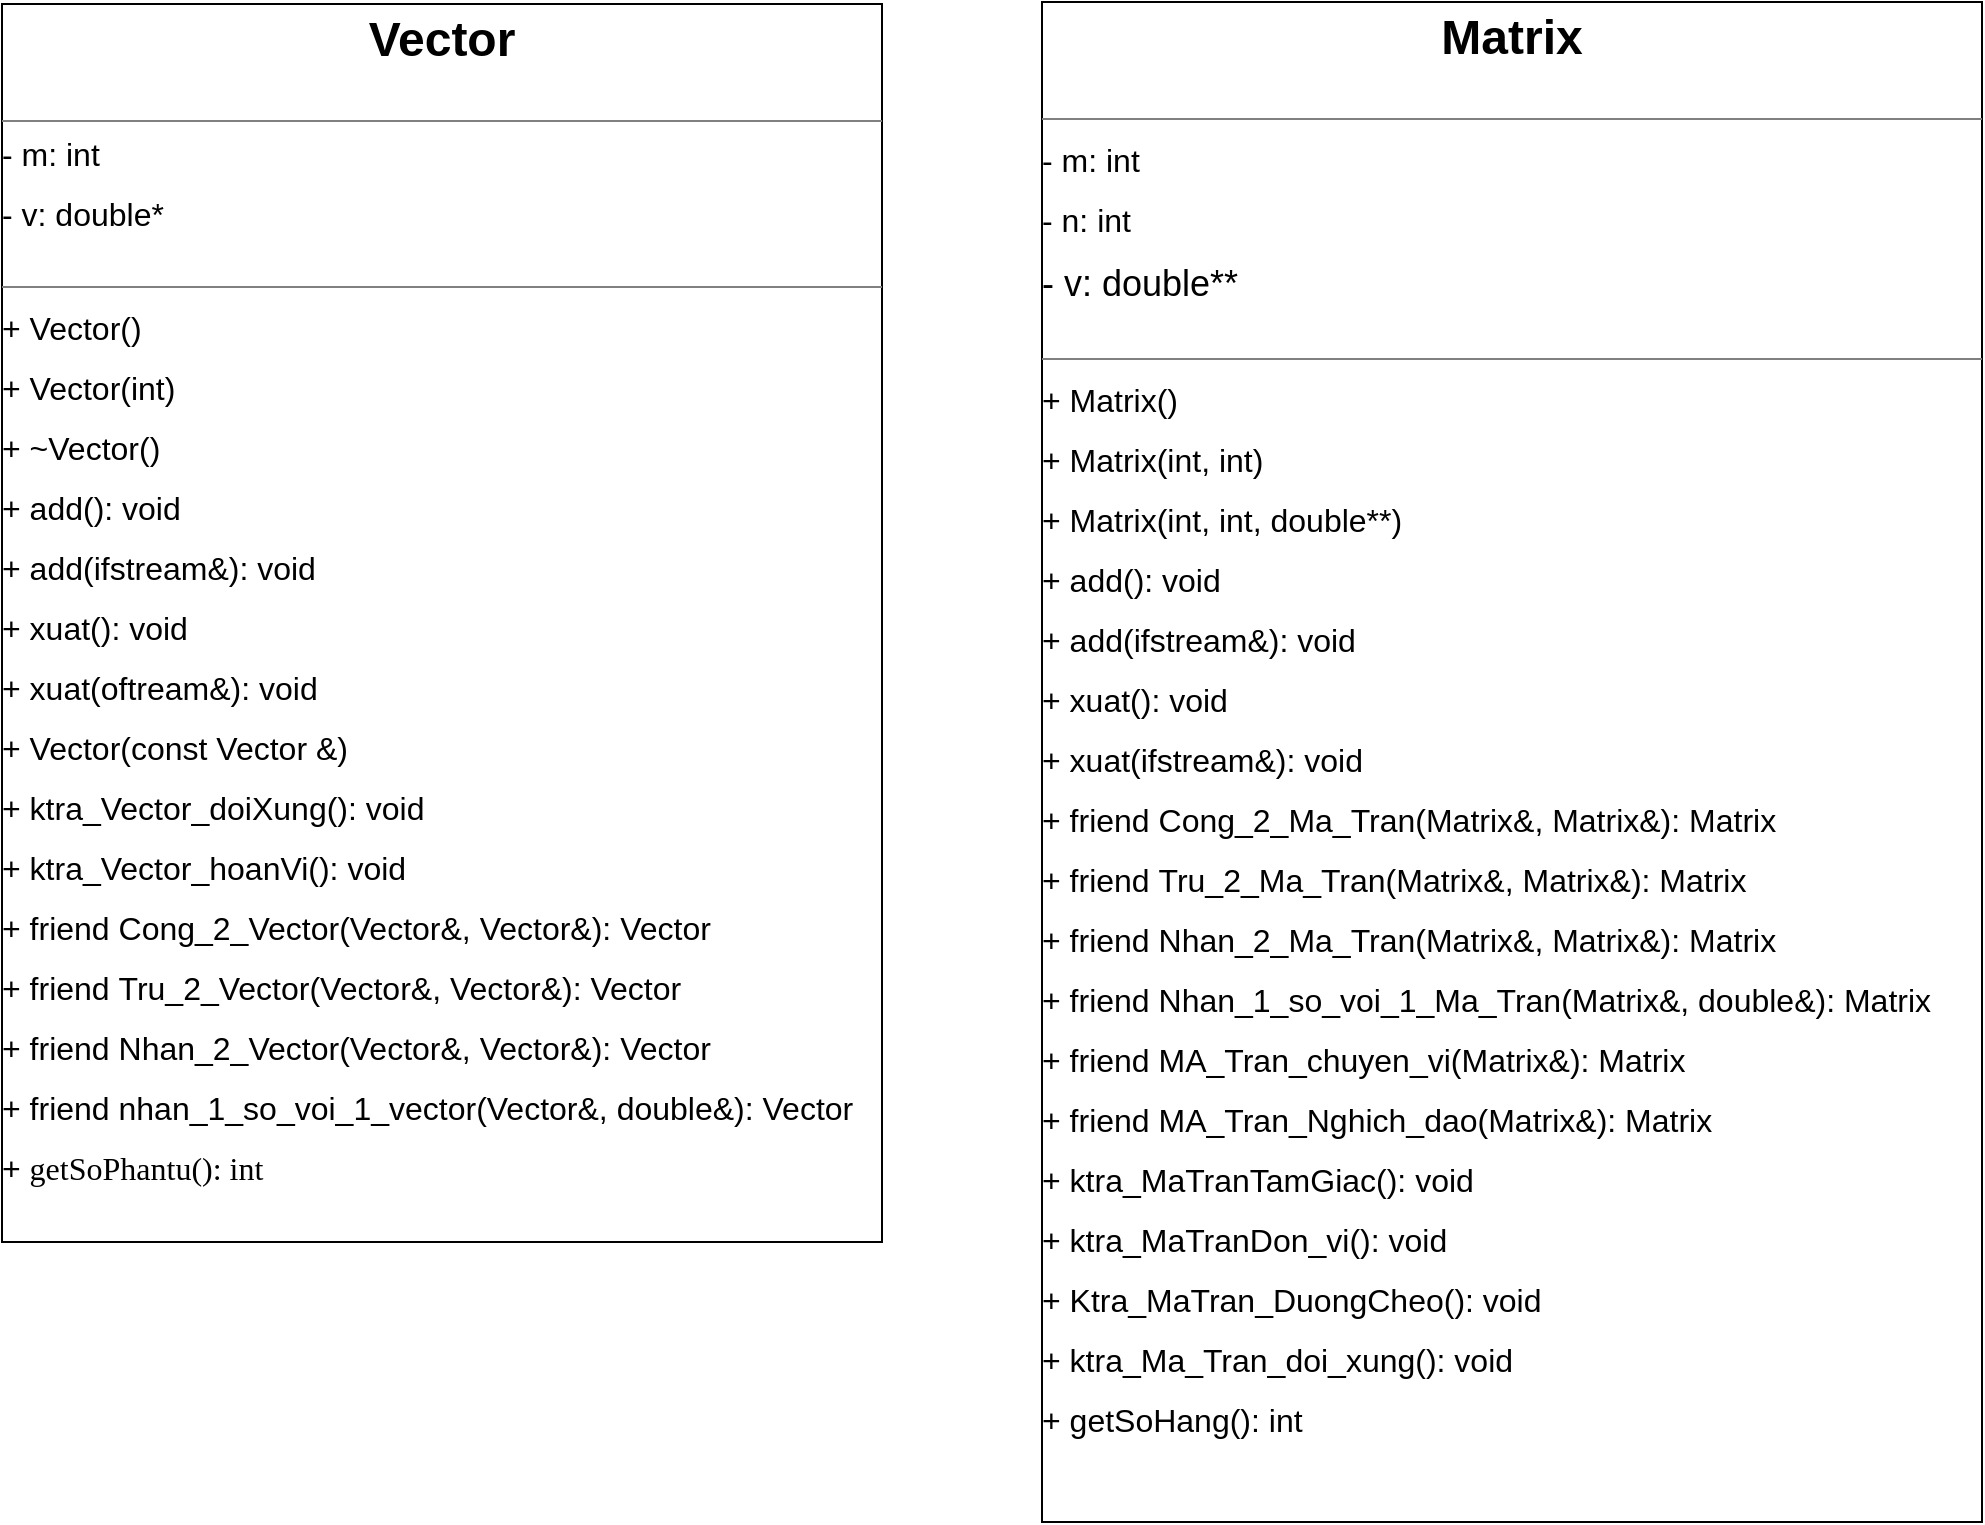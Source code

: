 <mxfile version="21.5.0" type="device">
  <diagram name="Trang-1" id="dzVIdA4Ulef_AZbk8khy">
    <mxGraphModel dx="2725" dy="1085" grid="1" gridSize="10" guides="1" tooltips="1" connect="1" arrows="1" fold="1" page="1" pageScale="1" pageWidth="827" pageHeight="1169" math="0" shadow="0">
      <root>
        <mxCell id="0" />
        <mxCell id="1" parent="0" />
        <mxCell id="0rNgzk1Gw55AzvBIa4_6-2" value="&lt;p style=&quot;margin: 3pt 0cm 0cm; text-align: center; line-height: normal; background-image: initial; background-position: initial; background-size: initial; background-repeat: initial; background-attachment: initial; background-origin: initial; background-clip: initial;&quot; align=&quot;center&quot; class=&quot;MsoNormal&quot;&gt;&lt;font style=&quot;font-size: 24px;&quot;&gt;&lt;b style=&quot;&quot;&gt;Vector&lt;/b&gt;&lt;/font&gt;&lt;/p&gt;&lt;div style=&quot;margin-bottom:0cm;line-height:normal&quot; class=&quot;MsoNormal&quot;&gt;&lt;font size=&quot;3&quot;&gt;&lt;span style=&quot;font-family: &amp;quot;Times New Roman&amp;quot;, serif;&quot;&gt;&lt;br&gt;&lt;hr align=&quot;left&quot; noshade=&quot;&quot; width=&quot;100%&quot; size=&quot;1&quot;&gt;&lt;/span&gt;&lt;span style=&quot;background-color: initial; font-family: Helvetica, sans-serif;&quot;&gt;- m: int&lt;/span&gt;&lt;span style=&quot;font-family: &amp;quot;Times New Roman&amp;quot;, serif;&quot;&gt;&lt;br&gt;&lt;/span&gt;&lt;/font&gt;&lt;/div&gt;&lt;p style=&quot;margin-bottom:0cm;line-height:normal&quot; class=&quot;MsoNormal&quot;&gt;&lt;span style=&quot;font-family: Helvetica, sans-serif; background-color: initial;&quot;&gt;&lt;font size=&quot;3&quot;&gt;-&amp;nbsp;v:&amp;nbsp;double*&lt;/font&gt;&lt;/span&gt;&lt;/p&gt;&lt;div style=&quot;margin-bottom:0cm;line-height:normal&quot; class=&quot;MsoNormal&quot;&gt;&lt;span style=&quot;font-family: &amp;quot;Times New Roman&amp;quot;, serif;&quot;&gt;&lt;font size=&quot;3&quot;&gt;&lt;br&gt;&lt;hr align=&quot;left&quot; noshade=&quot;&quot; width=&quot;100%&quot; size=&quot;1&quot;&gt;&lt;/font&gt;&lt;/span&gt;&lt;/div&gt;&lt;p style=&quot;margin-bottom: 0cm; line-height: normal; background-image: initial; background-position: initial; background-size: initial; background-repeat: initial; background-attachment: initial; background-origin: initial; background-clip: initial;&quot; class=&quot;MsoNormal&quot;&gt;&lt;font size=&quot;3&quot;&gt;&lt;span style=&quot;font-family: Helvetica, sans-serif;&quot;&gt;+ Vector()&lt;/span&gt;&lt;span style=&quot;font-family: Helvetica, sans-serif;&quot;&gt;&lt;/span&gt;&lt;/font&gt;&lt;/p&gt;&lt;p style=&quot;margin-bottom: 0cm; line-height: normal; background-image: initial; background-position: initial; background-size: initial; background-repeat: initial; background-attachment: initial; background-origin: initial; background-clip: initial;&quot; class=&quot;MsoNormal&quot;&gt;&lt;font size=&quot;3&quot;&gt;&lt;span style=&quot;font-family: Helvetica, sans-serif;&quot;&gt;+ Vector(int)&lt;/span&gt;&lt;span style=&quot;font-family: Helvetica, sans-serif;&quot;&gt;&lt;/span&gt;&lt;/font&gt;&lt;/p&gt;&lt;p style=&quot;margin-bottom: 0cm; line-height: normal; background-image: initial; background-position: initial; background-size: initial; background-repeat: initial; background-attachment: initial; background-origin: initial; background-clip: initial;&quot; class=&quot;MsoNormal&quot;&gt;&lt;font size=&quot;3&quot;&gt;&lt;span style=&quot;font-family: Helvetica, sans-serif;&quot;&gt;+ ~Vector()&lt;/span&gt;&lt;span style=&quot;font-family: Helvetica, sans-serif;&quot;&gt;&lt;/span&gt;&lt;/font&gt;&lt;/p&gt;&lt;p style=&quot;margin-bottom: 0cm; line-height: normal; background-image: initial; background-position: initial; background-size: initial; background-repeat: initial; background-attachment: initial; background-origin: initial; background-clip: initial;&quot; class=&quot;MsoNormal&quot;&gt;&lt;span style=&quot;font-family: Helvetica, sans-serif;&quot;&gt;&lt;font size=&quot;3&quot;&gt;+&amp;nbsp;add():&amp;nbsp;void&lt;/font&gt;&lt;/span&gt;&lt;/p&gt;&lt;p style=&quot;margin-bottom: 0cm; line-height: normal; background-image: initial; background-position: initial; background-size: initial; background-repeat: initial; background-attachment: initial; background-origin: initial; background-clip: initial;&quot; class=&quot;MsoNormal&quot;&gt;&lt;span style=&quot;font-family: Helvetica, sans-serif;&quot;&gt;&lt;font size=&quot;3&quot;&gt;+&amp;nbsp;add(ifstream&amp;amp;):&amp;nbsp;void&lt;/font&gt;&lt;/span&gt;&lt;/p&gt;&lt;p style=&quot;margin-bottom: 0cm; line-height: normal; background-image: initial; background-position: initial; background-size: initial; background-repeat: initial; background-attachment: initial; background-origin: initial; background-clip: initial;&quot; class=&quot;MsoNormal&quot;&gt;&lt;span style=&quot;font-family: Helvetica, sans-serif;&quot;&gt;&lt;font size=&quot;3&quot;&gt;+&amp;nbsp;xuat():&amp;nbsp;void&lt;/font&gt;&lt;/span&gt;&lt;/p&gt;&lt;p style=&quot;margin-bottom: 0cm; line-height: normal; background-image: initial; background-position: initial; background-size: initial; background-repeat: initial; background-attachment: initial; background-origin: initial; background-clip: initial;&quot; class=&quot;MsoNormal&quot;&gt;&lt;span style=&quot;font-family: Helvetica, sans-serif;&quot;&gt;&lt;font size=&quot;3&quot;&gt;+&amp;nbsp;xuat(oftream&amp;amp;):&amp;nbsp;void&lt;/font&gt;&lt;/span&gt;&lt;/p&gt;&lt;p style=&quot;margin-bottom: 0cm; line-height: normal; background-image: initial; background-position: initial; background-size: initial; background-repeat: initial; background-attachment: initial; background-origin: initial; background-clip: initial;&quot; class=&quot;MsoNormal&quot;&gt;&lt;span style=&quot;font-family: Helvetica, sans-serif;&quot;&gt;&lt;font size=&quot;3&quot;&gt;+ Vector(const Vector &amp;amp;)&lt;/font&gt;&lt;/span&gt;&lt;/p&gt;&lt;p style=&quot;margin-bottom: 0cm; line-height: normal; background-image: initial; background-position: initial; background-size: initial; background-repeat: initial; background-attachment: initial; background-origin: initial; background-clip: initial;&quot; class=&quot;MsoNormal&quot;&gt;&lt;span style=&quot;font-family: Helvetica, sans-serif;&quot;&gt;&lt;font size=&quot;3&quot;&gt;+&amp;nbsp;ktra_Vector_doiXung():&amp;nbsp;void&lt;/font&gt;&lt;/span&gt;&lt;/p&gt;&lt;p style=&quot;margin-bottom: 0cm; line-height: normal; background-image: initial; background-position: initial; background-size: initial; background-repeat: initial; background-attachment: initial; background-origin: initial; background-clip: initial;&quot; class=&quot;MsoNormal&quot;&gt;&lt;span style=&quot;font-family: Helvetica, sans-serif;&quot;&gt;&lt;font size=&quot;3&quot;&gt;+&amp;nbsp;ktra_Vector_hoanVi():&amp;nbsp;void&lt;/font&gt;&lt;/span&gt;&lt;/p&gt;&lt;p style=&quot;margin-bottom: 0cm; line-height: normal; background-image: initial; background-position: initial; background-size: initial; background-repeat: initial; background-attachment: initial; background-origin: initial; background-clip: initial;&quot; class=&quot;MsoNormal&quot;&gt;&lt;font size=&quot;3&quot;&gt;&lt;span style=&quot;font-family: Helvetica, sans-serif;&quot;&gt;+&amp;nbsp;friend&amp;nbsp;Cong_2_Vector(Vector&amp;amp;, Vector&amp;amp;):&amp;nbsp;Vector&lt;/span&gt;&lt;span style=&quot;font-family: Helvetica, sans-serif;&quot;&gt;&lt;/span&gt;&lt;/font&gt;&lt;/p&gt;&lt;p style=&quot;margin-bottom: 0cm; line-height: normal; background-image: initial; background-position: initial; background-size: initial; background-repeat: initial; background-attachment: initial; background-origin: initial; background-clip: initial;&quot; class=&quot;MsoNormal&quot;&gt;&lt;font size=&quot;3&quot;&gt;&lt;span style=&quot;font-family: Helvetica, sans-serif;&quot;&gt;+&amp;nbsp;friend&amp;nbsp;Tru_2_Vector(Vector&amp;amp;, Vector&amp;amp;):&amp;nbsp;Vector&lt;/span&gt;&lt;span style=&quot;font-family: Helvetica, sans-serif;&quot;&gt;&lt;/span&gt;&lt;/font&gt;&lt;/p&gt;&lt;p style=&quot;margin-bottom: 0cm; line-height: normal; background-image: initial; background-position: initial; background-size: initial; background-repeat: initial; background-attachment: initial; background-origin: initial; background-clip: initial;&quot; class=&quot;MsoNormal&quot;&gt;&lt;font size=&quot;3&quot;&gt;&lt;span style=&quot;font-family: Helvetica, sans-serif;&quot;&gt;+&amp;nbsp;friend&amp;nbsp;Nhan_2_Vector(Vector&amp;amp;, Vector&amp;amp;):&amp;nbsp;Vector&lt;/span&gt;&lt;span style=&quot;font-family: Helvetica, sans-serif;&quot;&gt;&lt;/span&gt;&lt;/font&gt;&lt;/p&gt;&lt;p style=&quot;margin-bottom: 0cm; line-height: normal; background-image: initial; background-position: initial; background-size: initial; background-repeat: initial; background-attachment: initial; background-origin: initial; background-clip: initial;&quot; class=&quot;MsoNormal&quot;&gt;&lt;font size=&quot;3&quot;&gt;&lt;span style=&quot;font-family: Helvetica, sans-serif;&quot;&gt;+&amp;nbsp;friend&amp;nbsp;nhan_1_so_voi_1_vector(Vector&amp;amp;, double&amp;amp;):&amp;nbsp;Vector&lt;/span&gt;&lt;span style=&quot;font-family: Helvetica, sans-serif;&quot;&gt;&lt;/span&gt;&lt;/font&gt;&lt;/p&gt;&lt;p style=&quot;margin-bottom: 0cm; line-height: normal; background-image: initial; background-position: initial; background-size: initial; background-repeat: initial; background-attachment: initial; background-origin: initial; background-clip: initial;&quot; class=&quot;MsoNormal&quot;&gt;&lt;font size=&quot;3&quot;&gt;&lt;span style=&quot;font-family: Helvetica, sans-serif;&quot;&gt;+&amp;nbsp;&lt;/span&gt;&lt;span style=&quot;font-family: Consolas;&quot;&gt;getSoPhantu():&amp;nbsp;int&lt;/span&gt;&lt;span style=&quot;font-size:&lt;br/&gt;9.0pt;font-family:&amp;quot;Helvetica&amp;quot;,sans-serif;mso-fareast-font-family:&amp;quot;Times New Roman&amp;quot;;&lt;br/&gt;mso-bidi-font-family:&amp;quot;Times New Roman&amp;quot;;mso-font-kerning:0pt;mso-ligatures:none;&lt;br/&gt;mso-fareast-language:VI&quot;&gt;&lt;/span&gt;&lt;/font&gt;&lt;/p&gt;&lt;p style=&quot;margin:0px;margin-top:4px;text-align:center;&quot;&gt;&lt;font size=&quot;3&quot;&gt;&lt;br&gt;&lt;br&gt;&lt;br&gt;&lt;br&gt;&lt;br&gt;&lt;br&gt;&lt;br&gt;&lt;br&gt;&lt;br&gt;&lt;br&gt;&lt;br&gt;&lt;br&gt;&lt;br&gt;&lt;br&gt;&lt;br&gt;&lt;br&gt;&lt;br&gt;&lt;br&gt;&lt;br&gt;&lt;br&gt;&lt;br&gt;&lt;br&gt;&lt;br&gt;&lt;br&gt;&lt;br&gt;&lt;br&gt;&lt;br&gt;&lt;br&gt;&lt;br&gt;&lt;br&gt;&lt;br&gt;&lt;br&gt;&lt;br&gt;&lt;br&gt;&lt;br&gt;&lt;br&gt;&lt;br&gt;&lt;br&gt;&lt;br&gt;&lt;br&gt;&lt;/font&gt;&lt;/p&gt;&lt;p class=&quot;MsoNormal&quot;&gt;&lt;font size=&quot;3&quot;&gt;&amp;nbsp;&lt;/font&gt;&lt;/p&gt;&lt;p style=&quot;line-height: normal; margin: 0pt 0in; text-indent: 0in; direction: ltr; unicode-bidi: embed; word-break: normal;&quot;&gt;&lt;/p&gt;" style="verticalAlign=top;align=left;overflow=fill;fontSize=12;fontFamily=Helvetica;html=1;whiteSpace=wrap;" parent="1" vertex="1">
          <mxGeometry x="350" y="161" width="440" height="619" as="geometry" />
        </mxCell>
        <mxCell id="0rNgzk1Gw55AzvBIa4_6-6" value="&lt;p style=&quot;margin: 3pt 0cm 0cm; text-align: center; line-height: normal; background-image: initial; background-position: initial; background-size: initial; background-repeat: initial; background-attachment: initial; background-origin: initial; background-clip: initial;&quot; align=&quot;center&quot; class=&quot;MsoNormal&quot;&gt;&lt;span style=&quot;font-style: normal;&quot;&gt;&lt;font style=&quot;font-size: 24px;&quot;&gt;&lt;font style=&quot;&quot;&gt;&lt;b style=&quot;&quot;&gt;Matrix&lt;/b&gt;&lt;/font&gt;&lt;span style=&quot;font-family: Helvetica, sans-serif;&quot;&gt;&lt;/span&gt;&lt;/font&gt;&lt;/span&gt;&lt;/p&gt;&lt;div style=&quot;margin-bottom:0cm;line-height:normal&quot; class=&quot;MsoNormal&quot;&gt;&lt;span style=&quot;font-size: 12pt; font-family: &amp;quot;Times New Roman&amp;quot;, serif; font-style: normal;&quot;&gt;&lt;br&gt;&lt;hr align=&quot;left&quot; noshade=&quot;&quot; width=&quot;100%&quot; size=&quot;1&quot;&gt;&lt;/span&gt;&lt;/div&gt;&lt;p style=&quot;margin-bottom: 0cm; line-height: normal; background-image: initial; background-position: initial; background-size: initial; background-repeat: initial; background-attachment: initial; background-origin: initial; background-clip: initial;&quot; class=&quot;MsoNormal&quot;&gt;&lt;span style=&quot;font-style: normal;&quot;&gt;&lt;span style=&quot;font-size: 12pt; font-family: Helvetica, sans-serif;&quot;&gt;- m:&amp;nbsp;int&lt;/span&gt;&lt;span style=&quot;font-size:9.0pt;font-family:&amp;quot;Helvetica&amp;quot;,sans-serif;&lt;br/&gt;mso-fareast-font-family:&amp;quot;Times New Roman&amp;quot;;mso-bidi-font-family:&amp;quot;Times New Roman&amp;quot;;&lt;br/&gt;mso-font-kerning:0pt;mso-ligatures:none;mso-fareast-language:VI&quot;&gt;&lt;/span&gt;&lt;/span&gt;&lt;/p&gt;&lt;p style=&quot;margin-bottom: 0cm; line-height: normal; background-image: initial; background-position: initial; background-size: initial; background-repeat: initial; background-attachment: initial; background-origin: initial; background-clip: initial;&quot; class=&quot;MsoNormal&quot;&gt;&lt;span style=&quot;font-style: normal;&quot;&gt;&lt;span style=&quot;font-size: 12pt; font-family: Helvetica, sans-serif;&quot;&gt;- n:&amp;nbsp;int&lt;/span&gt;&lt;span style=&quot;font-size:9.0pt;font-family:&amp;quot;Helvetica&amp;quot;,sans-serif;&lt;br/&gt;mso-fareast-font-family:&amp;quot;Times New Roman&amp;quot;;mso-bidi-font-family:&amp;quot;Times New Roman&amp;quot;;&lt;br/&gt;mso-font-kerning:0pt;mso-ligatures:none;mso-fareast-language:VI&quot;&gt;&lt;/span&gt;&lt;/span&gt;&lt;/p&gt;&lt;p style=&quot;margin-bottom: 0cm; line-height: normal; background-image: initial; background-position: initial; background-size: initial; background-repeat: initial; background-attachment: initial; background-origin: initial; background-clip: initial;&quot; class=&quot;MsoNormal&quot;&gt;&lt;span style=&quot;font-style: normal;&quot;&gt;&lt;span style=&quot;font-size: 13.5pt; font-family: Helvetica, sans-serif;&quot;&gt;-&amp;nbsp;v:&amp;nbsp;double**&lt;/span&gt;&lt;span style=&quot;font-size:9.0pt;font-family:&lt;br/&gt;&amp;quot;Helvetica&amp;quot;,sans-serif;mso-fareast-font-family:&amp;quot;Times New Roman&amp;quot;;mso-bidi-font-family:&lt;br/&gt;&amp;quot;Times New Roman&amp;quot;;mso-font-kerning:0pt;mso-ligatures:none;mso-fareast-language:&lt;br/&gt;VI&quot;&gt;&lt;/span&gt;&lt;/span&gt;&lt;/p&gt;&lt;div style=&quot;margin-bottom:0cm;line-height:normal&quot; class=&quot;MsoNormal&quot;&gt;&lt;span style=&quot;font-size: 12pt; font-family: &amp;quot;Times New Roman&amp;quot;, serif; font-style: normal;&quot;&gt;&lt;br&gt;&lt;hr align=&quot;left&quot; noshade=&quot;&quot; width=&quot;100%&quot; size=&quot;1&quot;&gt;&lt;/span&gt;&lt;/div&gt;&lt;p style=&quot;margin-bottom: 0cm; line-height: normal; background-image: initial; background-position: initial; background-size: initial; background-repeat: initial; background-attachment: initial; background-origin: initial; background-clip: initial;&quot; class=&quot;MsoNormal&quot;&gt;&lt;span style=&quot;font-style: normal;&quot;&gt;&lt;span style=&quot;font-size: 12pt; font-family: Helvetica, sans-serif;&quot;&gt;+ Matrix()&lt;/span&gt;&lt;span style=&quot;font-size:9.0pt;font-family:&amp;quot;Helvetica&amp;quot;,sans-serif;&lt;br/&gt;mso-fareast-font-family:&amp;quot;Times New Roman&amp;quot;;mso-bidi-font-family:&amp;quot;Times New Roman&amp;quot;;&lt;br/&gt;mso-font-kerning:0pt;mso-ligatures:none;mso-fareast-language:VI&quot;&gt;&lt;/span&gt;&lt;/span&gt;&lt;/p&gt;&lt;p style=&quot;margin-bottom: 0cm; line-height: normal; background-image: initial; background-position: initial; background-size: initial; background-repeat: initial; background-attachment: initial; background-origin: initial; background-clip: initial;&quot; class=&quot;MsoNormal&quot;&gt;&lt;span style=&quot;font-style: normal;&quot;&gt;&lt;span style=&quot;font-size: 12pt; font-family: Helvetica, sans-serif;&quot;&gt;+ Matrix(int, int)&lt;/span&gt;&lt;span style=&quot;font-size:9.0pt;font-family:&amp;quot;Helvetica&amp;quot;,sans-serif;&lt;br/&gt;mso-fareast-font-family:&amp;quot;Times New Roman&amp;quot;;mso-bidi-font-family:&amp;quot;Times New Roman&amp;quot;;&lt;br/&gt;mso-font-kerning:0pt;mso-ligatures:none;mso-fareast-language:VI&quot;&gt;&lt;/span&gt;&lt;/span&gt;&lt;/p&gt;&lt;p style=&quot;margin-bottom: 0cm; line-height: normal; background-image: initial; background-position: initial; background-size: initial; background-repeat: initial; background-attachment: initial; background-origin: initial; background-clip: initial;&quot; class=&quot;MsoNormal&quot;&gt;&lt;span style=&quot;font-style: normal;&quot;&gt;&lt;span style=&quot;font-size: 12pt; font-family: Helvetica, sans-serif;&quot;&gt;+ Matrix(int, int, double**)&lt;/span&gt;&lt;span style=&quot;font-size:9.0pt;&lt;br/&gt;font-family:&amp;quot;Helvetica&amp;quot;,sans-serif;mso-fareast-font-family:&amp;quot;Times New Roman&amp;quot;;&lt;br/&gt;mso-bidi-font-family:&amp;quot;Times New Roman&amp;quot;;mso-font-kerning:0pt;mso-ligatures:none;&lt;br/&gt;mso-fareast-language:VI&quot;&gt;&lt;/span&gt;&lt;/span&gt;&lt;/p&gt;&lt;p style=&quot;margin-bottom: 0cm; line-height: normal; background-image: initial; background-position: initial; background-size: initial; background-repeat: initial; background-attachment: initial; background-origin: initial; background-clip: initial;&quot; class=&quot;MsoNormal&quot;&gt;&lt;span style=&quot;font-style: normal;&quot;&gt;&lt;span style=&quot;font-size: 12pt; font-family: Helvetica, sans-serif;&quot;&gt;+&amp;nbsp;add():&amp;nbsp;void&lt;/span&gt;&lt;span style=&quot;font-size:9.0pt;font-family:&lt;br/&gt;&amp;quot;Helvetica&amp;quot;,sans-serif;mso-fareast-font-family:&amp;quot;Times New Roman&amp;quot;;mso-bidi-font-family:&lt;br/&gt;&amp;quot;Times New Roman&amp;quot;;mso-font-kerning:0pt;mso-ligatures:none;mso-fareast-language:&lt;br/&gt;VI&quot;&gt;&lt;/span&gt;&lt;/span&gt;&lt;/p&gt;&lt;p style=&quot;margin-bottom: 0cm; line-height: normal; background-image: initial; background-position: initial; background-size: initial; background-repeat: initial; background-attachment: initial; background-origin: initial; background-clip: initial;&quot; class=&quot;MsoNormal&quot;&gt;&lt;span style=&quot;font-style: normal;&quot;&gt;&lt;span style=&quot;font-size: 12pt; font-family: Helvetica, sans-serif;&quot;&gt;+&amp;nbsp;add(ifstream&amp;amp;):&amp;nbsp;void&lt;/span&gt;&lt;span style=&quot;font-size:9.0pt;&lt;br/&gt;font-family:&amp;quot;Helvetica&amp;quot;,sans-serif;mso-fareast-font-family:&amp;quot;Times New Roman&amp;quot;;&lt;br/&gt;mso-bidi-font-family:&amp;quot;Times New Roman&amp;quot;;mso-font-kerning:0pt;mso-ligatures:none;&lt;br/&gt;mso-fareast-language:VI&quot;&gt;&lt;/span&gt;&lt;/span&gt;&lt;/p&gt;&lt;p style=&quot;margin-bottom: 0cm; line-height: normal; background-image: initial; background-position: initial; background-size: initial; background-repeat: initial; background-attachment: initial; background-origin: initial; background-clip: initial;&quot; class=&quot;MsoNormal&quot;&gt;&lt;span style=&quot;font-style: normal;&quot;&gt;&lt;span style=&quot;font-size: 12pt; font-family: Helvetica, sans-serif;&quot;&gt;+&amp;nbsp;xuat():&amp;nbsp;void&lt;/span&gt;&lt;span style=&quot;font-size:9.0pt;font-family:&lt;br/&gt;&amp;quot;Helvetica&amp;quot;,sans-serif;mso-fareast-font-family:&amp;quot;Times New Roman&amp;quot;;mso-bidi-font-family:&lt;br/&gt;&amp;quot;Times New Roman&amp;quot;;mso-font-kerning:0pt;mso-ligatures:none;mso-fareast-language:&lt;br/&gt;VI&quot;&gt;&lt;/span&gt;&lt;/span&gt;&lt;/p&gt;&lt;p style=&quot;margin-bottom: 0cm; line-height: normal; background-image: initial; background-position: initial; background-size: initial; background-repeat: initial; background-attachment: initial; background-origin: initial; background-clip: initial;&quot; class=&quot;MsoNormal&quot;&gt;&lt;span style=&quot;font-style: normal;&quot;&gt;&lt;span style=&quot;font-size: 12pt; font-family: Helvetica, sans-serif;&quot;&gt;+&amp;nbsp;xuat(ifstream&amp;amp;):&amp;nbsp;void&lt;/span&gt;&lt;span style=&quot;font-size:9.0pt;&lt;br/&gt;font-family:&amp;quot;Helvetica&amp;quot;,sans-serif;mso-fareast-font-family:&amp;quot;Times New Roman&amp;quot;;&lt;br/&gt;mso-bidi-font-family:&amp;quot;Times New Roman&amp;quot;;mso-font-kerning:0pt;mso-ligatures:none;&lt;br/&gt;mso-fareast-language:VI&quot;&gt;&lt;/span&gt;&lt;/span&gt;&lt;/p&gt;&lt;p style=&quot;margin-bottom: 0cm; line-height: normal; background-image: initial; background-position: initial; background-size: initial; background-repeat: initial; background-attachment: initial; background-origin: initial; background-clip: initial;&quot; class=&quot;MsoNormal&quot;&gt;&lt;span style=&quot;font-style: normal;&quot;&gt;&lt;span style=&quot;font-size: 12pt; font-family: Helvetica, sans-serif;&quot;&gt;+&amp;nbsp;friend&amp;nbsp;Cong_2_Ma_Tran(Matrix&amp;amp;, Matrix&amp;amp;):&amp;nbsp;Matrix&lt;/span&gt;&lt;span style=&quot;font-size:9.0pt;font-family:&amp;quot;Helvetica&amp;quot;,sans-serif;mso-fareast-font-family:&lt;br/&gt;&amp;quot;Times New Roman&amp;quot;;mso-bidi-font-family:&amp;quot;Times New Roman&amp;quot;;mso-font-kerning:0pt;&lt;br/&gt;mso-ligatures:none;mso-fareast-language:VI&quot;&gt;&lt;/span&gt;&lt;/span&gt;&lt;/p&gt;&lt;p style=&quot;margin-bottom: 0cm; line-height: normal; background-image: initial; background-position: initial; background-size: initial; background-repeat: initial; background-attachment: initial; background-origin: initial; background-clip: initial;&quot; class=&quot;MsoNormal&quot;&gt;&lt;span style=&quot;font-style: normal;&quot;&gt;&lt;span style=&quot;font-size: 12pt; font-family: Helvetica, sans-serif;&quot;&gt;+&amp;nbsp;friend&amp;nbsp;Tru_2_Ma_Tran(Matrix&amp;amp;, Matrix&amp;amp;):&amp;nbsp;Matrix&lt;/span&gt;&lt;span style=&quot;font-size:9.0pt;font-family:&amp;quot;Helvetica&amp;quot;,sans-serif;mso-fareast-font-family:&lt;br/&gt;&amp;quot;Times New Roman&amp;quot;;mso-bidi-font-family:&amp;quot;Times New Roman&amp;quot;;mso-font-kerning:0pt;&lt;br/&gt;mso-ligatures:none;mso-fareast-language:VI&quot;&gt;&lt;/span&gt;&lt;/span&gt;&lt;/p&gt;&lt;p style=&quot;margin-bottom: 0cm; line-height: normal; background-image: initial; background-position: initial; background-size: initial; background-repeat: initial; background-attachment: initial; background-origin: initial; background-clip: initial;&quot; class=&quot;MsoNormal&quot;&gt;&lt;span style=&quot;font-style: normal;&quot;&gt;&lt;span style=&quot;font-size: 12pt; font-family: Helvetica, sans-serif;&quot;&gt;+&amp;nbsp;friend&amp;nbsp;Nhan_2_Ma_Tran(Matrix&amp;amp;, Matrix&amp;amp;):&amp;nbsp;Matrix&lt;/span&gt;&lt;span style=&quot;font-size:9.0pt;font-family:&amp;quot;Helvetica&amp;quot;,sans-serif;mso-fareast-font-family:&lt;br/&gt;&amp;quot;Times New Roman&amp;quot;;mso-bidi-font-family:&amp;quot;Times New Roman&amp;quot;;mso-font-kerning:0pt;&lt;br/&gt;mso-ligatures:none;mso-fareast-language:VI&quot;&gt;&lt;/span&gt;&lt;/span&gt;&lt;/p&gt;&lt;p style=&quot;margin-bottom: 0cm; line-height: normal; background-image: initial; background-position: initial; background-size: initial; background-repeat: initial; background-attachment: initial; background-origin: initial; background-clip: initial;&quot; class=&quot;MsoNormal&quot;&gt;&lt;span style=&quot;font-style: normal;&quot;&gt;&lt;span style=&quot;font-size: 12pt; font-family: Helvetica, sans-serif;&quot;&gt;+&amp;nbsp;friend&amp;nbsp;Nhan_1_so_voi_1_Ma_Tran(Matrix&amp;amp;, double&amp;amp;):&amp;nbsp;Matrix&lt;/span&gt;&lt;span style=&quot;font-size:9.0pt;font-family:&amp;quot;Helvetica&amp;quot;,sans-serif;mso-fareast-font-family:&lt;br/&gt;&amp;quot;Times New Roman&amp;quot;;mso-bidi-font-family:&amp;quot;Times New Roman&amp;quot;;mso-font-kerning:0pt;&lt;br/&gt;mso-ligatures:none;mso-fareast-language:VI&quot;&gt;&lt;/span&gt;&lt;/span&gt;&lt;/p&gt;&lt;p style=&quot;margin-bottom: 0cm; line-height: normal; background-image: initial; background-position: initial; background-size: initial; background-repeat: initial; background-attachment: initial; background-origin: initial; background-clip: initial;&quot; class=&quot;MsoNormal&quot;&gt;&lt;span style=&quot;font-style: normal;&quot;&gt;&lt;span style=&quot;font-size: 12pt; font-family: Helvetica, sans-serif;&quot;&gt;+&amp;nbsp;friend&amp;nbsp;MA_Tran_chuyen_vi(Matrix&amp;amp;):&amp;nbsp;Matrix&lt;/span&gt;&lt;span style=&quot;font-size:9.0pt;font-family:&amp;quot;Helvetica&amp;quot;,sans-serif;mso-fareast-font-family:&lt;br/&gt;&amp;quot;Times New Roman&amp;quot;;mso-bidi-font-family:&amp;quot;Times New Roman&amp;quot;;mso-font-kerning:0pt;&lt;br/&gt;mso-ligatures:none;mso-fareast-language:VI&quot;&gt;&lt;/span&gt;&lt;/span&gt;&lt;/p&gt;&lt;p style=&quot;margin-bottom: 0cm; line-height: normal; background-image: initial; background-position: initial; background-size: initial; background-repeat: initial; background-attachment: initial; background-origin: initial; background-clip: initial;&quot; class=&quot;MsoNormal&quot;&gt;&lt;span style=&quot;font-style: normal;&quot;&gt;&lt;span style=&quot;font-size: 12pt; font-family: Helvetica, sans-serif;&quot;&gt;+&amp;nbsp;friend&amp;nbsp;MA_Tran_Nghich_dao(Matrix&amp;amp;):&amp;nbsp;Matrix&lt;/span&gt;&lt;span style=&quot;font-size:9.0pt;font-family:&amp;quot;Helvetica&amp;quot;,sans-serif;mso-fareast-font-family:&lt;br/&gt;&amp;quot;Times New Roman&amp;quot;;mso-bidi-font-family:&amp;quot;Times New Roman&amp;quot;;mso-font-kerning:0pt;&lt;br/&gt;mso-ligatures:none;mso-fareast-language:VI&quot;&gt;&lt;/span&gt;&lt;/span&gt;&lt;/p&gt;&lt;p style=&quot;margin-bottom: 0cm; line-height: normal; background-image: initial; background-position: initial; background-size: initial; background-repeat: initial; background-attachment: initial; background-origin: initial; background-clip: initial;&quot; class=&quot;MsoNormal&quot;&gt;&lt;span style=&quot;font-style: normal;&quot;&gt;&lt;span style=&quot;font-size: 12pt; font-family: Helvetica, sans-serif;&quot;&gt;+&amp;nbsp;ktra_MaTranTamGiac():&amp;nbsp;void&lt;/span&gt;&lt;span style=&quot;font-size:&lt;br/&gt;9.0pt;font-family:&amp;quot;Helvetica&amp;quot;,sans-serif;mso-fareast-font-family:&amp;quot;Times New Roman&amp;quot;;&lt;br/&gt;mso-bidi-font-family:&amp;quot;Times New Roman&amp;quot;;mso-font-kerning:0pt;mso-ligatures:none;&lt;br/&gt;mso-fareast-language:VI&quot;&gt;&lt;/span&gt;&lt;/span&gt;&lt;/p&gt;&lt;p style=&quot;margin-bottom: 0cm; line-height: normal; background-image: initial; background-position: initial; background-size: initial; background-repeat: initial; background-attachment: initial; background-origin: initial; background-clip: initial;&quot; class=&quot;MsoNormal&quot;&gt;&lt;span style=&quot;font-style: normal;&quot;&gt;&lt;span style=&quot;font-size: 12pt; font-family: Helvetica, sans-serif;&quot;&gt;+&amp;nbsp;ktra_MaTranDon_vi():&amp;nbsp;void&lt;/span&gt;&lt;span style=&quot;font-size:9.0pt;&lt;br/&gt;font-family:&amp;quot;Helvetica&amp;quot;,sans-serif;mso-fareast-font-family:&amp;quot;Times New Roman&amp;quot;;&lt;br/&gt;mso-bidi-font-family:&amp;quot;Times New Roman&amp;quot;;mso-font-kerning:0pt;mso-ligatures:none;&lt;br/&gt;mso-fareast-language:VI&quot;&gt;&lt;/span&gt;&lt;/span&gt;&lt;/p&gt;&lt;p style=&quot;margin-bottom: 0cm; line-height: normal; background-image: initial; background-position: initial; background-size: initial; background-repeat: initial; background-attachment: initial; background-origin: initial; background-clip: initial;&quot; class=&quot;MsoNormal&quot;&gt;&lt;span style=&quot;font-style: normal;&quot;&gt;&lt;span style=&quot;font-size: 12pt; font-family: Helvetica, sans-serif;&quot;&gt;+&amp;nbsp;Ktra_MaTran_DuongCheo():&amp;nbsp;void&lt;/span&gt;&lt;span style=&quot;font-size:&lt;br/&gt;9.0pt;font-family:&amp;quot;Helvetica&amp;quot;,sans-serif;mso-fareast-font-family:&amp;quot;Times New Roman&amp;quot;;&lt;br/&gt;mso-bidi-font-family:&amp;quot;Times New Roman&amp;quot;;mso-font-kerning:0pt;mso-ligatures:none;&lt;br/&gt;mso-fareast-language:VI&quot;&gt;&lt;/span&gt;&lt;/span&gt;&lt;/p&gt;&lt;p style=&quot;margin-bottom: 0cm; line-height: normal; background-image: initial; background-position: initial; background-size: initial; background-repeat: initial; background-attachment: initial; background-origin: initial; background-clip: initial;&quot; class=&quot;MsoNormal&quot;&gt;&lt;span style=&quot;font-style: normal;&quot;&gt;&lt;span style=&quot;font-size: 12pt; font-family: Helvetica, sans-serif;&quot;&gt;+&amp;nbsp;ktra_Ma_Tran_doi_xung():&amp;nbsp;void&lt;/span&gt;&lt;span style=&quot;font-size:&lt;br/&gt;9.0pt;font-family:&amp;quot;Helvetica&amp;quot;,sans-serif;mso-fareast-font-family:&amp;quot;Times New Roman&amp;quot;;&lt;br/&gt;mso-bidi-font-family:&amp;quot;Times New Roman&amp;quot;;mso-font-kerning:0pt;mso-ligatures:none;&lt;br/&gt;mso-fareast-language:VI&quot;&gt;&lt;/span&gt;&lt;/span&gt;&lt;/p&gt;&lt;p style=&quot;margin-bottom: 0cm; line-height: normal; background-image: initial; background-position: initial; background-size: initial; background-repeat: initial; background-attachment: initial; background-origin: initial; background-clip: initial;&quot; class=&quot;MsoNormal&quot;&gt;&lt;span style=&quot;font-style: normal;&quot;&gt;&lt;span style=&quot;font-size: 12pt; font-family: Helvetica, sans-serif;&quot;&gt;+&amp;nbsp;getSoHang():&amp;nbsp;int&lt;/span&gt;&lt;/span&gt;&lt;/p&gt;&lt;p style=&quot;margin:0px;margin-top:4px;text-align:center;&quot;&gt;&lt;br&gt;&lt;br&gt;&lt;br&gt;&lt;br&gt;&lt;br&gt;&lt;br&gt;&lt;br&gt;&lt;br&gt;&lt;br&gt;&lt;br&gt;&lt;br&gt;&lt;br&gt;&lt;br&gt;&lt;br&gt;&lt;br&gt;&lt;br&gt;&lt;br&gt;&lt;br&gt;&lt;br&gt;&lt;br&gt;&lt;br&gt;&lt;br&gt;&lt;br&gt;&lt;br&gt;&lt;br&gt;&lt;br&gt;&lt;br&gt;&lt;br&gt;&lt;br&gt;&lt;br&gt;&lt;br&gt;&lt;br&gt;&lt;br&gt;&lt;br&gt;&lt;br&gt;&lt;br&gt;&lt;/p&gt;&lt;p style=&quot;margin-bottom: 0cm; line-height: normal; background-image: initial; background-position: initial; background-size: initial; background-repeat: initial; background-attachment: initial; background-origin: initial; background-clip: initial;&quot; class=&quot;MsoNormal&quot;&gt;&lt;span style=&quot;font-size: 12pt; font-family: Helvetica, sans-serif; font-style: normal;&quot;&gt;+&amp;nbsp;getSoCot():&amp;nbsp;int&lt;/span&gt;&lt;i&gt;&lt;span style=&quot;font-size:9.0pt;&lt;br/&gt;font-family:&amp;quot;Helvetica&amp;quot;,sans-serif;mso-fareast-font-family:&amp;quot;Times New Roman&amp;quot;;&lt;br/&gt;mso-bidi-font-family:&amp;quot;Times New Roman&amp;quot;;mso-font-kerning:0pt;mso-ligatures:none;&lt;br/&gt;mso-fareast-language:VI&quot;&gt;&lt;/span&gt;&lt;/i&gt;&lt;/p&gt;" style="verticalAlign=top;align=left;overflow=fill;fontSize=12;fontFamily=Helvetica;html=1;whiteSpace=wrap;fontStyle=2" parent="1" vertex="1">
          <mxGeometry x="870" y="160" width="470" height="760" as="geometry" />
        </mxCell>
      </root>
    </mxGraphModel>
  </diagram>
</mxfile>
